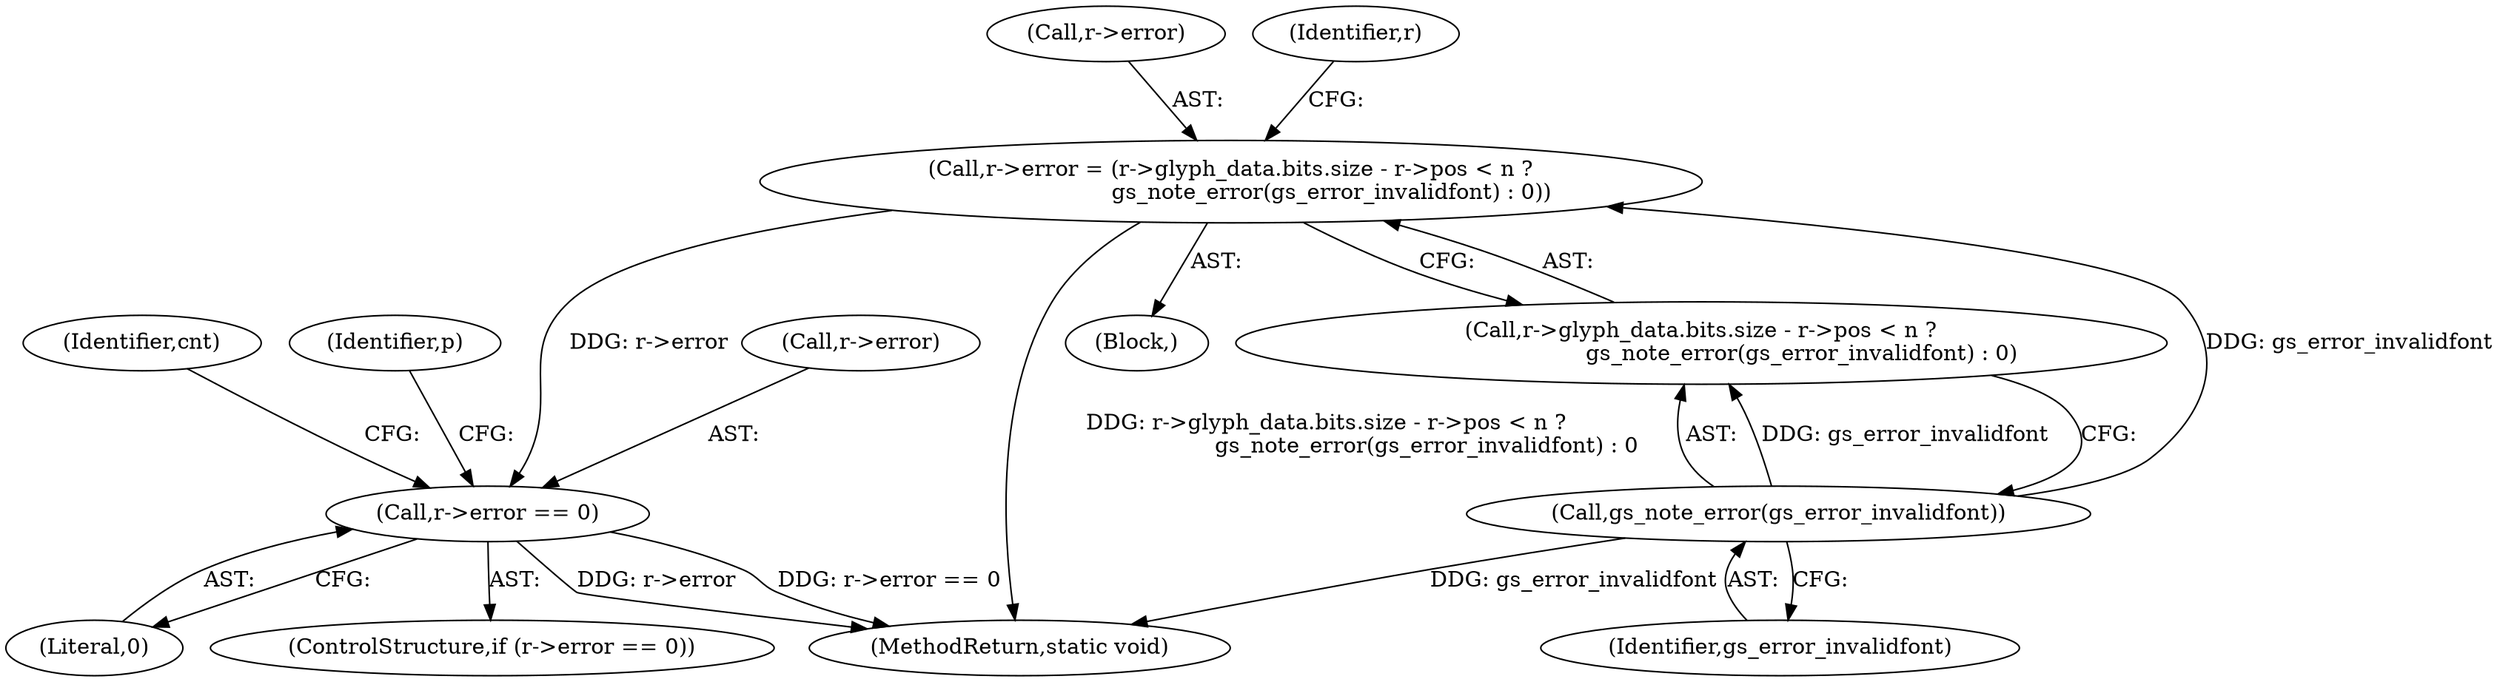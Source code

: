 digraph "1_ghostscript_937ccd17ac65935633b2ebc06cb7089b91e17e6b@integer" {
"1000139" [label="(Call,r->error = (r->glyph_data.bits.size - r->pos < n ?\n                             gs_note_error(gs_error_invalidfont) : 0))"];
"1000157" [label="(Call,gs_note_error(gs_error_invalidfont))"];
"1000161" [label="(Call,r->error == 0)"];
"1000139" [label="(Call,r->error = (r->glyph_data.bits.size - r->pos < n ?\n                             gs_note_error(gs_error_invalidfont) : 0))"];
"1000165" [label="(Literal,0)"];
"1000140" [label="(Call,r->error)"];
"1000143" [label="(Call,r->glyph_data.bits.size - r->pos < n ?\n                             gs_note_error(gs_error_invalidfont) : 0)"];
"1000125" [label="(Block,)"];
"1000157" [label="(Call,gs_note_error(gs_error_invalidfont))"];
"1000161" [label="(Call,r->error == 0)"];
"1000158" [label="(Identifier,gs_error_invalidfont)"];
"1000162" [label="(Call,r->error)"];
"1000173" [label="(Identifier,cnt)"];
"1000163" [label="(Identifier,r)"];
"1000167" [label="(Identifier,p)"];
"1000160" [label="(ControlStructure,if (r->error == 0))"];
"1000261" [label="(MethodReturn,static void)"];
"1000139" -> "1000125"  [label="AST: "];
"1000139" -> "1000143"  [label="CFG: "];
"1000140" -> "1000139"  [label="AST: "];
"1000143" -> "1000139"  [label="AST: "];
"1000163" -> "1000139"  [label="CFG: "];
"1000139" -> "1000261"  [label="DDG: r->glyph_data.bits.size - r->pos < n ?\n                             gs_note_error(gs_error_invalidfont) : 0"];
"1000157" -> "1000139"  [label="DDG: gs_error_invalidfont"];
"1000139" -> "1000161"  [label="DDG: r->error"];
"1000157" -> "1000143"  [label="AST: "];
"1000157" -> "1000158"  [label="CFG: "];
"1000158" -> "1000157"  [label="AST: "];
"1000143" -> "1000157"  [label="CFG: "];
"1000157" -> "1000261"  [label="DDG: gs_error_invalidfont"];
"1000157" -> "1000143"  [label="DDG: gs_error_invalidfont"];
"1000161" -> "1000160"  [label="AST: "];
"1000161" -> "1000165"  [label="CFG: "];
"1000162" -> "1000161"  [label="AST: "];
"1000165" -> "1000161"  [label="AST: "];
"1000167" -> "1000161"  [label="CFG: "];
"1000173" -> "1000161"  [label="CFG: "];
"1000161" -> "1000261"  [label="DDG: r->error == 0"];
"1000161" -> "1000261"  [label="DDG: r->error"];
}
